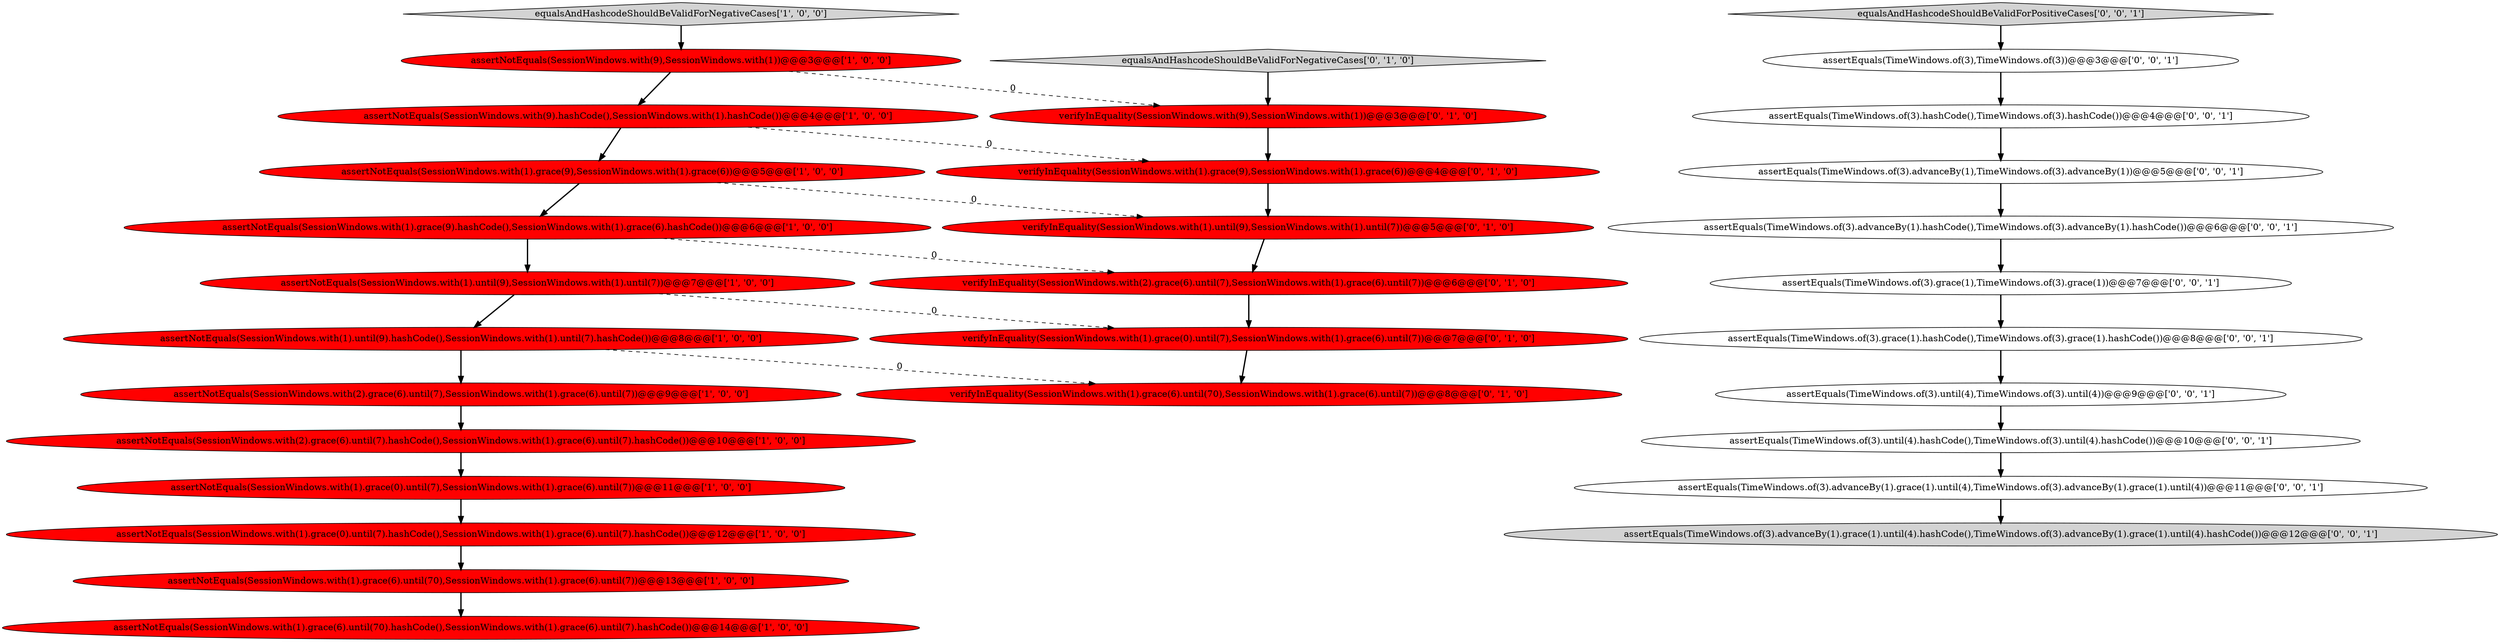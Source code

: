 digraph {
19 [style = filled, label = "verifyInEquality(SessionWindows.with(9),SessionWindows.with(1))@@@3@@@['0', '1', '0']", fillcolor = red, shape = ellipse image = "AAA1AAABBB2BBB"];
21 [style = filled, label = "assertEquals(TimeWindows.of(3).until(4),TimeWindows.of(3).until(4))@@@9@@@['0', '0', '1']", fillcolor = white, shape = ellipse image = "AAA0AAABBB3BBB"];
29 [style = filled, label = "assertEquals(TimeWindows.of(3).advanceBy(1).grace(1).until(4).hashCode(),TimeWindows.of(3).advanceBy(1).grace(1).until(4).hashCode())@@@12@@@['0', '0', '1']", fillcolor = lightgray, shape = ellipse image = "AAA0AAABBB3BBB"];
1 [style = filled, label = "assertNotEquals(SessionWindows.with(1).grace(9).hashCode(),SessionWindows.with(1).grace(6).hashCode())@@@6@@@['1', '0', '0']", fillcolor = red, shape = ellipse image = "AAA1AAABBB1BBB"];
25 [style = filled, label = "equalsAndHashcodeShouldBeValidForPositiveCases['0', '0', '1']", fillcolor = lightgray, shape = diamond image = "AAA0AAABBB3BBB"];
16 [style = filled, label = "verifyInEquality(SessionWindows.with(1).grace(6).until(70),SessionWindows.with(1).grace(6).until(7))@@@8@@@['0', '1', '0']", fillcolor = red, shape = ellipse image = "AAA1AAABBB2BBB"];
0 [style = filled, label = "assertNotEquals(SessionWindows.with(1).grace(6).until(70).hashCode(),SessionWindows.with(1).grace(6).until(7).hashCode())@@@14@@@['1', '0', '0']", fillcolor = red, shape = ellipse image = "AAA1AAABBB1BBB"];
24 [style = filled, label = "assertEquals(TimeWindows.of(3).grace(1).hashCode(),TimeWindows.of(3).grace(1).hashCode())@@@8@@@['0', '0', '1']", fillcolor = white, shape = ellipse image = "AAA0AAABBB3BBB"];
10 [style = filled, label = "assertNotEquals(SessionWindows.with(1).until(9).hashCode(),SessionWindows.with(1).until(7).hashCode())@@@8@@@['1', '0', '0']", fillcolor = red, shape = ellipse image = "AAA1AAABBB1BBB"];
26 [style = filled, label = "assertEquals(TimeWindows.of(3),TimeWindows.of(3))@@@3@@@['0', '0', '1']", fillcolor = white, shape = ellipse image = "AAA0AAABBB3BBB"];
28 [style = filled, label = "assertEquals(TimeWindows.of(3).advanceBy(1).hashCode(),TimeWindows.of(3).advanceBy(1).hashCode())@@@6@@@['0', '0', '1']", fillcolor = white, shape = ellipse image = "AAA0AAABBB3BBB"];
15 [style = filled, label = "equalsAndHashcodeShouldBeValidForNegativeCases['0', '1', '0']", fillcolor = lightgray, shape = diamond image = "AAA0AAABBB2BBB"];
6 [style = filled, label = "equalsAndHashcodeShouldBeValidForNegativeCases['1', '0', '0']", fillcolor = lightgray, shape = diamond image = "AAA0AAABBB1BBB"];
18 [style = filled, label = "verifyInEquality(SessionWindows.with(1).until(9),SessionWindows.with(1).until(7))@@@5@@@['0', '1', '0']", fillcolor = red, shape = ellipse image = "AAA1AAABBB2BBB"];
23 [style = filled, label = "assertEquals(TimeWindows.of(3).advanceBy(1).grace(1).until(4),TimeWindows.of(3).advanceBy(1).grace(1).until(4))@@@11@@@['0', '0', '1']", fillcolor = white, shape = ellipse image = "AAA0AAABBB3BBB"];
14 [style = filled, label = "verifyInEquality(SessionWindows.with(1).grace(0).until(7),SessionWindows.with(1).grace(6).until(7))@@@7@@@['0', '1', '0']", fillcolor = red, shape = ellipse image = "AAA1AAABBB2BBB"];
9 [style = filled, label = "assertNotEquals(SessionWindows.with(2).grace(6).until(7).hashCode(),SessionWindows.with(1).grace(6).until(7).hashCode())@@@10@@@['1', '0', '0']", fillcolor = red, shape = ellipse image = "AAA1AAABBB1BBB"];
13 [style = filled, label = "verifyInEquality(SessionWindows.with(2).grace(6).until(7),SessionWindows.with(1).grace(6).until(7))@@@6@@@['0', '1', '0']", fillcolor = red, shape = ellipse image = "AAA1AAABBB2BBB"];
8 [style = filled, label = "assertNotEquals(SessionWindows.with(1).grace(0).until(7).hashCode(),SessionWindows.with(1).grace(6).until(7).hashCode())@@@12@@@['1', '0', '0']", fillcolor = red, shape = ellipse image = "AAA1AAABBB1BBB"];
30 [style = filled, label = "assertEquals(TimeWindows.of(3).advanceBy(1),TimeWindows.of(3).advanceBy(1))@@@5@@@['0', '0', '1']", fillcolor = white, shape = ellipse image = "AAA0AAABBB3BBB"];
3 [style = filled, label = "assertNotEquals(SessionWindows.with(2).grace(6).until(7),SessionWindows.with(1).grace(6).until(7))@@@9@@@['1', '0', '0']", fillcolor = red, shape = ellipse image = "AAA1AAABBB1BBB"];
5 [style = filled, label = "assertNotEquals(SessionWindows.with(1).grace(9),SessionWindows.with(1).grace(6))@@@5@@@['1', '0', '0']", fillcolor = red, shape = ellipse image = "AAA1AAABBB1BBB"];
27 [style = filled, label = "assertEquals(TimeWindows.of(3).until(4).hashCode(),TimeWindows.of(3).until(4).hashCode())@@@10@@@['0', '0', '1']", fillcolor = white, shape = ellipse image = "AAA0AAABBB3BBB"];
11 [style = filled, label = "assertNotEquals(SessionWindows.with(1).grace(0).until(7),SessionWindows.with(1).grace(6).until(7))@@@11@@@['1', '0', '0']", fillcolor = red, shape = ellipse image = "AAA1AAABBB1BBB"];
4 [style = filled, label = "assertNotEquals(SessionWindows.with(1).until(9),SessionWindows.with(1).until(7))@@@7@@@['1', '0', '0']", fillcolor = red, shape = ellipse image = "AAA1AAABBB1BBB"];
20 [style = filled, label = "assertEquals(TimeWindows.of(3).hashCode(),TimeWindows.of(3).hashCode())@@@4@@@['0', '0', '1']", fillcolor = white, shape = ellipse image = "AAA0AAABBB3BBB"];
12 [style = filled, label = "assertNotEquals(SessionWindows.with(1).grace(6).until(70),SessionWindows.with(1).grace(6).until(7))@@@13@@@['1', '0', '0']", fillcolor = red, shape = ellipse image = "AAA1AAABBB1BBB"];
2 [style = filled, label = "assertNotEquals(SessionWindows.with(9),SessionWindows.with(1))@@@3@@@['1', '0', '0']", fillcolor = red, shape = ellipse image = "AAA1AAABBB1BBB"];
22 [style = filled, label = "assertEquals(TimeWindows.of(3).grace(1),TimeWindows.of(3).grace(1))@@@7@@@['0', '0', '1']", fillcolor = white, shape = ellipse image = "AAA0AAABBB3BBB"];
17 [style = filled, label = "verifyInEquality(SessionWindows.with(1).grace(9),SessionWindows.with(1).grace(6))@@@4@@@['0', '1', '0']", fillcolor = red, shape = ellipse image = "AAA1AAABBB2BBB"];
7 [style = filled, label = "assertNotEquals(SessionWindows.with(9).hashCode(),SessionWindows.with(1).hashCode())@@@4@@@['1', '0', '0']", fillcolor = red, shape = ellipse image = "AAA1AAABBB1BBB"];
14->16 [style = bold, label=""];
4->10 [style = bold, label=""];
1->4 [style = bold, label=""];
2->19 [style = dashed, label="0"];
9->11 [style = bold, label=""];
21->27 [style = bold, label=""];
7->17 [style = dashed, label="0"];
28->22 [style = bold, label=""];
10->3 [style = bold, label=""];
19->17 [style = bold, label=""];
15->19 [style = bold, label=""];
5->18 [style = dashed, label="0"];
12->0 [style = bold, label=""];
6->2 [style = bold, label=""];
1->13 [style = dashed, label="0"];
23->29 [style = bold, label=""];
3->9 [style = bold, label=""];
5->1 [style = bold, label=""];
7->5 [style = bold, label=""];
30->28 [style = bold, label=""];
24->21 [style = bold, label=""];
25->26 [style = bold, label=""];
18->13 [style = bold, label=""];
11->8 [style = bold, label=""];
27->23 [style = bold, label=""];
4->14 [style = dashed, label="0"];
10->16 [style = dashed, label="0"];
2->7 [style = bold, label=""];
22->24 [style = bold, label=""];
20->30 [style = bold, label=""];
13->14 [style = bold, label=""];
8->12 [style = bold, label=""];
17->18 [style = bold, label=""];
26->20 [style = bold, label=""];
}
